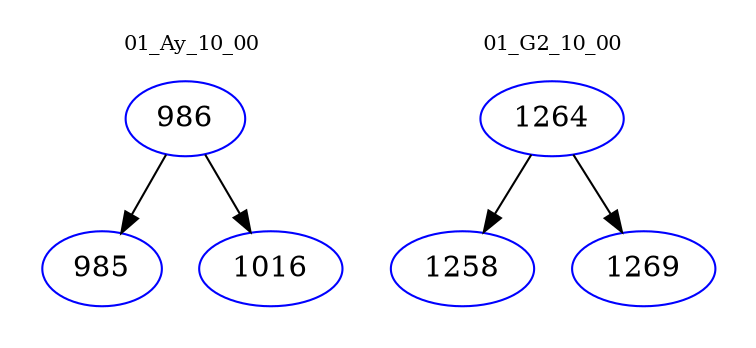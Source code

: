 digraph{
subgraph cluster_0 {
color = white
label = "01_Ay_10_00";
fontsize=10;
T0_986 [label="986", color="blue"]
T0_986 -> T0_985 [color="black"]
T0_985 [label="985", color="blue"]
T0_986 -> T0_1016 [color="black"]
T0_1016 [label="1016", color="blue"]
}
subgraph cluster_1 {
color = white
label = "01_G2_10_00";
fontsize=10;
T1_1264 [label="1264", color="blue"]
T1_1264 -> T1_1258 [color="black"]
T1_1258 [label="1258", color="blue"]
T1_1264 -> T1_1269 [color="black"]
T1_1269 [label="1269", color="blue"]
}
}
